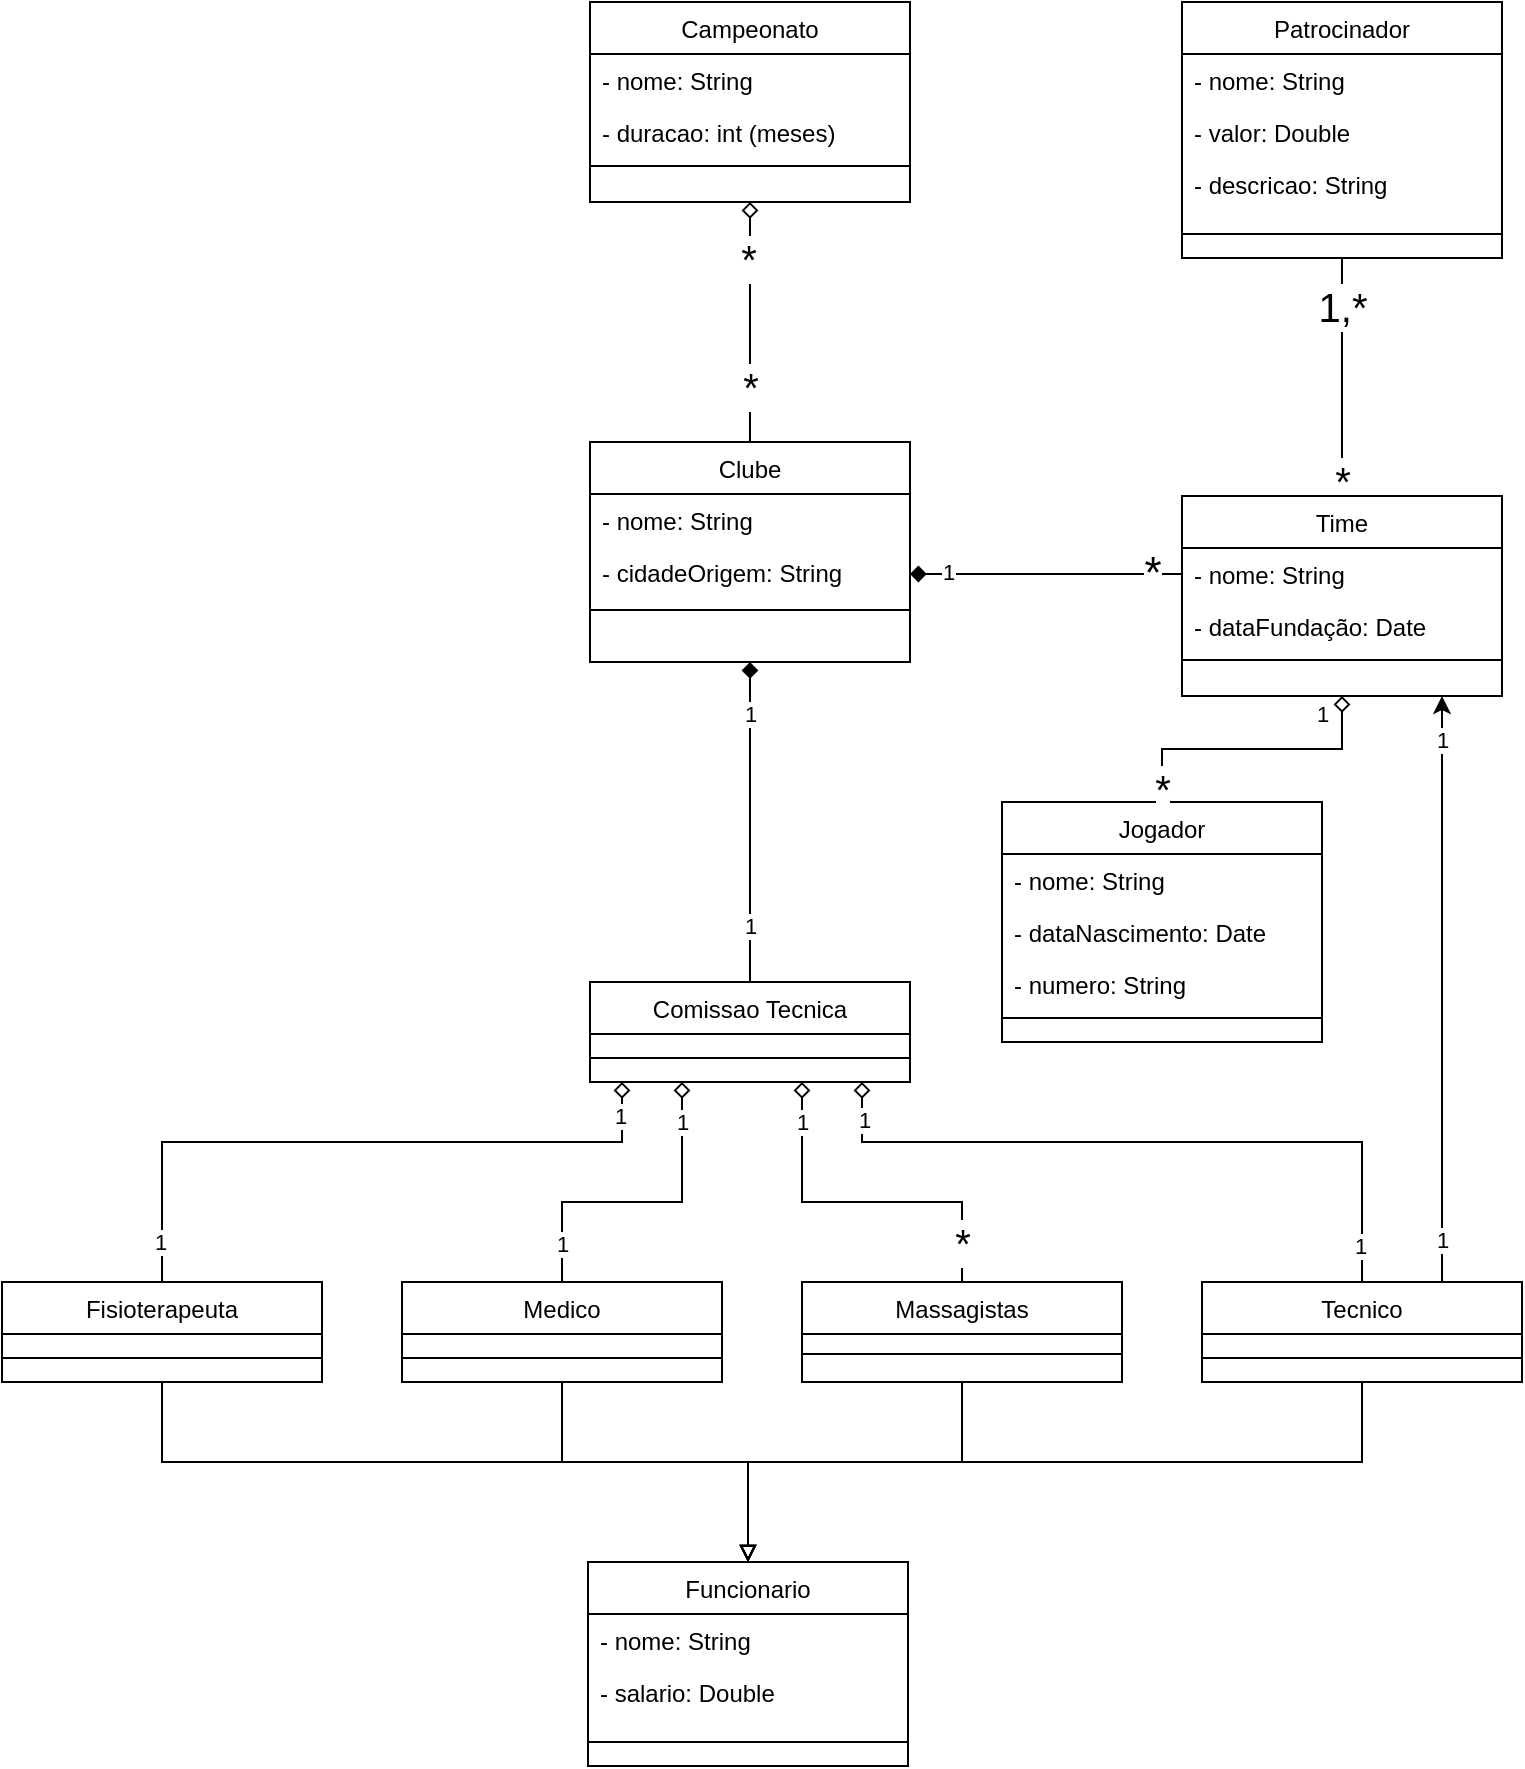 <mxfile version="24.8.3">
  <diagram id="C5RBs43oDa-KdzZeNtuy" name="Page-1">
    <mxGraphModel grid="1" page="1" gridSize="10" guides="1" tooltips="1" connect="1" arrows="1" fold="1" pageScale="1" pageWidth="827" pageHeight="1169" math="0" shadow="0">
      <root>
        <mxCell id="WIyWlLk6GJQsqaUBKTNV-0" />
        <mxCell id="WIyWlLk6GJQsqaUBKTNV-1" parent="WIyWlLk6GJQsqaUBKTNV-0" />
        <mxCell id="U4KIVZ22IWURbpBJgQ4Z-0" value="Campeonato" style="swimlane;fontStyle=0;align=center;verticalAlign=top;childLayout=stackLayout;horizontal=1;startSize=26;horizontalStack=0;resizeParent=1;resizeLast=0;collapsible=1;marginBottom=0;rounded=0;shadow=0;strokeWidth=1;" vertex="1" parent="WIyWlLk6GJQsqaUBKTNV-1">
          <mxGeometry x="334" y="240" width="160" height="100" as="geometry">
            <mxRectangle x="230" y="140" width="160" height="26" as="alternateBounds" />
          </mxGeometry>
        </mxCell>
        <mxCell id="U4KIVZ22IWURbpBJgQ4Z-1" value="- nome: String" style="text;align=left;verticalAlign=top;spacingLeft=4;spacingRight=4;overflow=hidden;rotatable=0;points=[[0,0.5],[1,0.5]];portConstraint=eastwest;" vertex="1" parent="U4KIVZ22IWURbpBJgQ4Z-0">
          <mxGeometry y="26" width="160" height="26" as="geometry" />
        </mxCell>
        <mxCell id="U4KIVZ22IWURbpBJgQ4Z-13" value="- duracao: int (meses)" style="text;align=left;verticalAlign=top;spacingLeft=4;spacingRight=4;overflow=hidden;rotatable=0;points=[[0,0.5],[1,0.5]];portConstraint=eastwest;" vertex="1" parent="U4KIVZ22IWURbpBJgQ4Z-0">
          <mxGeometry y="52" width="160" height="26" as="geometry" />
        </mxCell>
        <mxCell id="U4KIVZ22IWURbpBJgQ4Z-4" value="" style="line;html=1;strokeWidth=1;align=left;verticalAlign=middle;spacingTop=-1;spacingLeft=3;spacingRight=3;rotatable=0;labelPosition=right;points=[];portConstraint=eastwest;" vertex="1" parent="U4KIVZ22IWURbpBJgQ4Z-0">
          <mxGeometry y="78" width="160" height="8" as="geometry" />
        </mxCell>
        <mxCell id="U4KIVZ22IWURbpBJgQ4Z-14" value="Clube" style="swimlane;fontStyle=0;align=center;verticalAlign=top;childLayout=stackLayout;horizontal=1;startSize=26;horizontalStack=0;resizeParent=1;resizeLast=0;collapsible=1;marginBottom=0;rounded=0;shadow=0;strokeWidth=1;" vertex="1" parent="WIyWlLk6GJQsqaUBKTNV-1">
          <mxGeometry x="334" y="460" width="160" height="110" as="geometry">
            <mxRectangle x="230" y="140" width="160" height="26" as="alternateBounds" />
          </mxGeometry>
        </mxCell>
        <mxCell id="U4KIVZ22IWURbpBJgQ4Z-15" value="- nome: String" style="text;align=left;verticalAlign=top;spacingLeft=4;spacingRight=4;overflow=hidden;rotatable=0;points=[[0,0.5],[1,0.5]];portConstraint=eastwest;" vertex="1" parent="U4KIVZ22IWURbpBJgQ4Z-14">
          <mxGeometry y="26" width="160" height="26" as="geometry" />
        </mxCell>
        <mxCell id="U4KIVZ22IWURbpBJgQ4Z-16" value="- cidadeOrigem: String" style="text;align=left;verticalAlign=top;spacingLeft=4;spacingRight=4;overflow=hidden;rotatable=0;points=[[0,0.5],[1,0.5]];portConstraint=eastwest;" vertex="1" parent="U4KIVZ22IWURbpBJgQ4Z-14">
          <mxGeometry y="52" width="160" height="28" as="geometry" />
        </mxCell>
        <mxCell id="U4KIVZ22IWURbpBJgQ4Z-17" value="" style="line;html=1;strokeWidth=1;align=left;verticalAlign=middle;spacingTop=-1;spacingLeft=3;spacingRight=3;rotatable=0;labelPosition=right;points=[];portConstraint=eastwest;" vertex="1" parent="U4KIVZ22IWURbpBJgQ4Z-14">
          <mxGeometry y="80" width="160" height="8" as="geometry" />
        </mxCell>
        <mxCell id="U4KIVZ22IWURbpBJgQ4Z-18" value="Jogador" style="swimlane;fontStyle=0;align=center;verticalAlign=top;childLayout=stackLayout;horizontal=1;startSize=26;horizontalStack=0;resizeParent=1;resizeLast=0;collapsible=1;marginBottom=0;rounded=0;shadow=0;strokeWidth=1;" vertex="1" parent="WIyWlLk6GJQsqaUBKTNV-1">
          <mxGeometry x="540" y="640" width="160" height="120" as="geometry">
            <mxRectangle x="230" y="140" width="160" height="26" as="alternateBounds" />
          </mxGeometry>
        </mxCell>
        <mxCell id="U4KIVZ22IWURbpBJgQ4Z-19" value="- nome: String" style="text;align=left;verticalAlign=top;spacingLeft=4;spacingRight=4;overflow=hidden;rotatable=0;points=[[0,0.5],[1,0.5]];portConstraint=eastwest;" vertex="1" parent="U4KIVZ22IWURbpBJgQ4Z-18">
          <mxGeometry y="26" width="160" height="26" as="geometry" />
        </mxCell>
        <mxCell id="U4KIVZ22IWURbpBJgQ4Z-20" value="- dataNascimento: Date&#xa;" style="text;align=left;verticalAlign=top;spacingLeft=4;spacingRight=4;overflow=hidden;rotatable=0;points=[[0,0.5],[1,0.5]];portConstraint=eastwest;" vertex="1" parent="U4KIVZ22IWURbpBJgQ4Z-18">
          <mxGeometry y="52" width="160" height="26" as="geometry" />
        </mxCell>
        <mxCell id="U4KIVZ22IWURbpBJgQ4Z-38" value="- numero: String" style="text;align=left;verticalAlign=top;spacingLeft=4;spacingRight=4;overflow=hidden;rotatable=0;points=[[0,0.5],[1,0.5]];portConstraint=eastwest;" vertex="1" parent="U4KIVZ22IWURbpBJgQ4Z-18">
          <mxGeometry y="78" width="160" height="26" as="geometry" />
        </mxCell>
        <mxCell id="U4KIVZ22IWURbpBJgQ4Z-21" value="" style="line;html=1;strokeWidth=1;align=left;verticalAlign=middle;spacingTop=-1;spacingLeft=3;spacingRight=3;rotatable=0;labelPosition=right;points=[];portConstraint=eastwest;" vertex="1" parent="U4KIVZ22IWURbpBJgQ4Z-18">
          <mxGeometry y="104" width="160" height="8" as="geometry" />
        </mxCell>
        <mxCell id="U4KIVZ22IWURbpBJgQ4Z-70" style="edgeStyle=orthogonalEdgeStyle;rounded=0;orthogonalLoop=1;jettySize=auto;html=1;exitX=0.5;exitY=0;exitDx=0;exitDy=0;entryX=0.5;entryY=1;entryDx=0;entryDy=0;endArrow=diamond;endFill=1;" edge="1" parent="WIyWlLk6GJQsqaUBKTNV-1" source="U4KIVZ22IWURbpBJgQ4Z-30" target="U4KIVZ22IWURbpBJgQ4Z-14">
          <mxGeometry relative="1" as="geometry" />
        </mxCell>
        <mxCell id="JI03TUcPv3Hl76Hg-5iE-17" value="1" style="edgeLabel;html=1;align=center;verticalAlign=middle;resizable=0;points=[];" connectable="0" vertex="1" parent="U4KIVZ22IWURbpBJgQ4Z-70">
          <mxGeometry x="0.68" relative="1" as="geometry">
            <mxPoint as="offset" />
          </mxGeometry>
        </mxCell>
        <mxCell id="JI03TUcPv3Hl76Hg-5iE-18" value="1" style="edgeLabel;html=1;align=center;verticalAlign=middle;resizable=0;points=[];" connectable="0" vertex="1" parent="U4KIVZ22IWURbpBJgQ4Z-70">
          <mxGeometry x="-0.653" relative="1" as="geometry">
            <mxPoint as="offset" />
          </mxGeometry>
        </mxCell>
        <mxCell id="U4KIVZ22IWURbpBJgQ4Z-30" value="Comissao Tecnica&#xa;" style="swimlane;fontStyle=0;align=center;verticalAlign=top;childLayout=stackLayout;horizontal=1;startSize=26;horizontalStack=0;resizeParent=1;resizeLast=0;collapsible=1;marginBottom=0;rounded=0;shadow=0;strokeWidth=1;" vertex="1" parent="WIyWlLk6GJQsqaUBKTNV-1">
          <mxGeometry x="334" y="730" width="160" height="50" as="geometry">
            <mxRectangle x="230" y="140" width="160" height="26" as="alternateBounds" />
          </mxGeometry>
        </mxCell>
        <mxCell id="U4KIVZ22IWURbpBJgQ4Z-33" value="" style="line;html=1;strokeWidth=1;align=left;verticalAlign=middle;spacingTop=-1;spacingLeft=3;spacingRight=3;rotatable=0;labelPosition=right;points=[];portConstraint=eastwest;" vertex="1" parent="U4KIVZ22IWURbpBJgQ4Z-30">
          <mxGeometry y="26" width="160" height="24" as="geometry" />
        </mxCell>
        <mxCell id="U4KIVZ22IWURbpBJgQ4Z-56" style="edgeStyle=orthogonalEdgeStyle;rounded=0;orthogonalLoop=1;jettySize=auto;html=1;endArrow=block;endFill=0;exitX=0.5;exitY=1;exitDx=0;exitDy=0;entryX=0.5;entryY=0;entryDx=0;entryDy=0;" edge="1" parent="WIyWlLk6GJQsqaUBKTNV-1" source="U4KIVZ22IWURbpBJgQ4Z-34" target="U4KIVZ22IWURbpBJgQ4Z-45">
          <mxGeometry relative="1" as="geometry">
            <Array as="points">
              <mxPoint x="520" y="970" />
              <mxPoint x="413" y="970" />
            </Array>
          </mxGeometry>
        </mxCell>
        <mxCell id="U4KIVZ22IWURbpBJgQ4Z-63" style="edgeStyle=orthogonalEdgeStyle;rounded=0;orthogonalLoop=1;jettySize=auto;html=1;exitX=0.5;exitY=0;exitDx=0;exitDy=0;endArrow=diamond;endFill=0;" edge="1" parent="WIyWlLk6GJQsqaUBKTNV-1" source="U4KIVZ22IWURbpBJgQ4Z-34">
          <mxGeometry relative="1" as="geometry">
            <Array as="points">
              <mxPoint x="520" y="840" />
              <mxPoint x="440" y="840" />
            </Array>
            <mxPoint x="440" y="780" as="targetPoint" />
          </mxGeometry>
        </mxCell>
        <mxCell id="JI03TUcPv3Hl76Hg-5iE-14" value="1" style="edgeLabel;html=1;align=center;verticalAlign=middle;resizable=0;points=[];" connectable="0" vertex="1" parent="U4KIVZ22IWURbpBJgQ4Z-63">
          <mxGeometry x="0.778" relative="1" as="geometry">
            <mxPoint as="offset" />
          </mxGeometry>
        </mxCell>
        <mxCell id="JI03TUcPv3Hl76Hg-5iE-15" value="*" style="edgeLabel;html=1;align=center;verticalAlign=middle;resizable=0;points=[];fontSize=20;" connectable="0" vertex="1" parent="U4KIVZ22IWURbpBJgQ4Z-63">
          <mxGeometry x="-0.777" relative="1" as="geometry">
            <mxPoint as="offset" />
          </mxGeometry>
        </mxCell>
        <mxCell id="U4KIVZ22IWURbpBJgQ4Z-34" value="Massagistas" style="swimlane;fontStyle=0;align=center;verticalAlign=top;childLayout=stackLayout;horizontal=1;startSize=26;horizontalStack=0;resizeParent=1;resizeLast=0;collapsible=1;marginBottom=0;rounded=0;shadow=0;strokeWidth=1;" vertex="1" parent="WIyWlLk6GJQsqaUBKTNV-1">
          <mxGeometry x="440" y="880" width="160" height="50" as="geometry">
            <mxRectangle x="230" y="140" width="160" height="26" as="alternateBounds" />
          </mxGeometry>
        </mxCell>
        <mxCell id="U4KIVZ22IWURbpBJgQ4Z-37" value="" style="line;html=1;strokeWidth=1;align=left;verticalAlign=middle;spacingTop=-1;spacingLeft=3;spacingRight=3;rotatable=0;labelPosition=right;points=[];portConstraint=eastwest;" vertex="1" parent="U4KIVZ22IWURbpBJgQ4Z-34">
          <mxGeometry y="26" width="160" height="20" as="geometry" />
        </mxCell>
        <mxCell id="U4KIVZ22IWURbpBJgQ4Z-57" style="edgeStyle=orthogonalEdgeStyle;rounded=0;orthogonalLoop=1;jettySize=auto;html=1;exitX=0.5;exitY=1;exitDx=0;exitDy=0;entryX=0.5;entryY=0;entryDx=0;entryDy=0;endArrow=block;endFill=0;" edge="1" parent="WIyWlLk6GJQsqaUBKTNV-1" source="U4KIVZ22IWURbpBJgQ4Z-39" target="U4KIVZ22IWURbpBJgQ4Z-45">
          <mxGeometry relative="1" as="geometry">
            <Array as="points">
              <mxPoint x="350" y="970" />
              <mxPoint x="450" y="970" />
            </Array>
          </mxGeometry>
        </mxCell>
        <mxCell id="U4KIVZ22IWURbpBJgQ4Z-62" style="edgeStyle=orthogonalEdgeStyle;rounded=0;orthogonalLoop=1;jettySize=auto;html=1;exitX=0.5;exitY=0;exitDx=0;exitDy=0;endArrow=diamond;endFill=0;" edge="1" parent="WIyWlLk6GJQsqaUBKTNV-1" source="U4KIVZ22IWURbpBJgQ4Z-39" target="U4KIVZ22IWURbpBJgQ4Z-30">
          <mxGeometry relative="1" as="geometry">
            <Array as="points">
              <mxPoint x="320" y="840" />
              <mxPoint x="380" y="840" />
            </Array>
          </mxGeometry>
        </mxCell>
        <mxCell id="JI03TUcPv3Hl76Hg-5iE-12" value="1" style="edgeLabel;html=1;align=center;verticalAlign=middle;resizable=0;points=[];" connectable="0" vertex="1" parent="U4KIVZ22IWURbpBJgQ4Z-62">
          <mxGeometry x="0.756" relative="1" as="geometry">
            <mxPoint as="offset" />
          </mxGeometry>
        </mxCell>
        <mxCell id="JI03TUcPv3Hl76Hg-5iE-13" value="1" style="edgeLabel;html=1;align=center;verticalAlign=middle;resizable=0;points=[];" connectable="0" vertex="1" parent="U4KIVZ22IWURbpBJgQ4Z-62">
          <mxGeometry x="-0.761" relative="1" as="geometry">
            <mxPoint as="offset" />
          </mxGeometry>
        </mxCell>
        <mxCell id="U4KIVZ22IWURbpBJgQ4Z-39" value="Medico" style="swimlane;fontStyle=0;align=center;verticalAlign=top;childLayout=stackLayout;horizontal=1;startSize=26;horizontalStack=0;resizeParent=1;resizeLast=0;collapsible=1;marginBottom=0;rounded=0;shadow=0;strokeWidth=1;" vertex="1" parent="WIyWlLk6GJQsqaUBKTNV-1">
          <mxGeometry x="240" y="880" width="160" height="50" as="geometry">
            <mxRectangle x="230" y="140" width="160" height="26" as="alternateBounds" />
          </mxGeometry>
        </mxCell>
        <mxCell id="U4KIVZ22IWURbpBJgQ4Z-40" value="" style="line;html=1;strokeWidth=1;align=left;verticalAlign=middle;spacingTop=-1;spacingLeft=3;spacingRight=3;rotatable=0;labelPosition=right;points=[];portConstraint=eastwest;" vertex="1" parent="U4KIVZ22IWURbpBJgQ4Z-39">
          <mxGeometry y="26" width="160" height="24" as="geometry" />
        </mxCell>
        <mxCell id="U4KIVZ22IWURbpBJgQ4Z-58" style="edgeStyle=orthogonalEdgeStyle;rounded=0;orthogonalLoop=1;jettySize=auto;html=1;exitX=0.5;exitY=1;exitDx=0;exitDy=0;endArrow=block;endFill=0;" edge="1" parent="WIyWlLk6GJQsqaUBKTNV-1" source="U4KIVZ22IWURbpBJgQ4Z-41" target="U4KIVZ22IWURbpBJgQ4Z-45">
          <mxGeometry relative="1" as="geometry">
            <Array as="points">
              <mxPoint x="120" y="970" />
              <mxPoint x="413" y="970" />
            </Array>
          </mxGeometry>
        </mxCell>
        <mxCell id="U4KIVZ22IWURbpBJgQ4Z-60" style="edgeStyle=orthogonalEdgeStyle;rounded=0;orthogonalLoop=1;jettySize=auto;html=1;exitX=0.5;exitY=0;exitDx=0;exitDy=0;endArrow=diamond;endFill=0;" edge="1" parent="WIyWlLk6GJQsqaUBKTNV-1" source="U4KIVZ22IWURbpBJgQ4Z-41" target="U4KIVZ22IWURbpBJgQ4Z-30">
          <mxGeometry relative="1" as="geometry">
            <Array as="points">
              <mxPoint x="120" y="810" />
              <mxPoint x="350" y="810" />
            </Array>
          </mxGeometry>
        </mxCell>
        <mxCell id="JI03TUcPv3Hl76Hg-5iE-10" value="1" style="edgeLabel;html=1;align=center;verticalAlign=middle;resizable=0;points=[];" connectable="0" vertex="1" parent="U4KIVZ22IWURbpBJgQ4Z-60">
          <mxGeometry x="-0.878" y="1" relative="1" as="geometry">
            <mxPoint as="offset" />
          </mxGeometry>
        </mxCell>
        <mxCell id="JI03TUcPv3Hl76Hg-5iE-11" value="1" style="edgeLabel;html=1;align=center;verticalAlign=middle;resizable=0;points=[];" connectable="0" vertex="1" parent="U4KIVZ22IWURbpBJgQ4Z-60">
          <mxGeometry x="0.899" y="1" relative="1" as="geometry">
            <mxPoint as="offset" />
          </mxGeometry>
        </mxCell>
        <mxCell id="U4KIVZ22IWURbpBJgQ4Z-41" value="Fisioterapeuta" style="swimlane;fontStyle=0;align=center;verticalAlign=top;childLayout=stackLayout;horizontal=1;startSize=26;horizontalStack=0;resizeParent=1;resizeLast=0;collapsible=1;marginBottom=0;rounded=0;shadow=0;strokeWidth=1;" vertex="1" parent="WIyWlLk6GJQsqaUBKTNV-1">
          <mxGeometry x="40" y="880" width="160" height="50" as="geometry">
            <mxRectangle x="230" y="140" width="160" height="26" as="alternateBounds" />
          </mxGeometry>
        </mxCell>
        <mxCell id="U4KIVZ22IWURbpBJgQ4Z-42" value="" style="line;html=1;strokeWidth=1;align=left;verticalAlign=middle;spacingTop=-1;spacingLeft=3;spacingRight=3;rotatable=0;labelPosition=right;points=[];portConstraint=eastwest;" vertex="1" parent="U4KIVZ22IWURbpBJgQ4Z-41">
          <mxGeometry y="26" width="160" height="24" as="geometry" />
        </mxCell>
        <mxCell id="U4KIVZ22IWURbpBJgQ4Z-59" style="edgeStyle=orthogonalEdgeStyle;rounded=0;orthogonalLoop=1;jettySize=auto;html=1;exitX=0.5;exitY=1;exitDx=0;exitDy=0;entryX=0.5;entryY=0;entryDx=0;entryDy=0;endArrow=block;endFill=0;" edge="1" parent="WIyWlLk6GJQsqaUBKTNV-1" source="U4KIVZ22IWURbpBJgQ4Z-43" target="U4KIVZ22IWURbpBJgQ4Z-45">
          <mxGeometry relative="1" as="geometry">
            <Array as="points">
              <mxPoint x="720" y="970" />
              <mxPoint x="413" y="970" />
            </Array>
          </mxGeometry>
        </mxCell>
        <mxCell id="U4KIVZ22IWURbpBJgQ4Z-66" style="edgeStyle=orthogonalEdgeStyle;rounded=0;orthogonalLoop=1;jettySize=auto;html=1;endArrow=diamond;endFill=0;" edge="1" parent="WIyWlLk6GJQsqaUBKTNV-1" source="U4KIVZ22IWURbpBJgQ4Z-43" target="U4KIVZ22IWURbpBJgQ4Z-30">
          <mxGeometry relative="1" as="geometry">
            <Array as="points">
              <mxPoint x="720" y="810" />
              <mxPoint x="470" y="810" />
            </Array>
            <mxPoint x="470" y="780" as="targetPoint" />
            <mxPoint x="720" y="890" as="sourcePoint" />
          </mxGeometry>
        </mxCell>
        <mxCell id="JI03TUcPv3Hl76Hg-5iE-16" value="1" style="edgeLabel;html=1;align=center;verticalAlign=middle;resizable=0;points=[];" connectable="0" vertex="1" parent="U4KIVZ22IWURbpBJgQ4Z-66">
          <mxGeometry x="0.891" y="-1" relative="1" as="geometry">
            <mxPoint as="offset" />
          </mxGeometry>
        </mxCell>
        <mxCell id="WwDc5xXqKMEF6xpgumhg-9" value="1" style="edgeLabel;html=1;align=center;verticalAlign=middle;resizable=0;points=[];" vertex="1" connectable="0" parent="U4KIVZ22IWURbpBJgQ4Z-66">
          <mxGeometry x="-0.928" y="1" relative="1" as="geometry">
            <mxPoint y="-6" as="offset" />
          </mxGeometry>
        </mxCell>
        <mxCell id="l9Ib3dLssJaZKPHK1u_y-6" style="edgeStyle=orthogonalEdgeStyle;rounded=0;orthogonalLoop=1;jettySize=auto;html=1;exitX=0.75;exitY=0;exitDx=0;exitDy=0;" edge="1" parent="WIyWlLk6GJQsqaUBKTNV-1" source="U4KIVZ22IWURbpBJgQ4Z-43" target="l9Ib3dLssJaZKPHK1u_y-0">
          <mxGeometry relative="1" as="geometry">
            <Array as="points">
              <mxPoint x="760" y="700" />
              <mxPoint x="760" y="700" />
            </Array>
          </mxGeometry>
        </mxCell>
        <mxCell id="P9FQy-bEjrhzQvRCXaEl-2" value="1" style="edgeLabel;html=1;align=center;verticalAlign=middle;resizable=0;points=[];" connectable="0" vertex="1" parent="l9Ib3dLssJaZKPHK1u_y-6">
          <mxGeometry x="0.852" relative="1" as="geometry">
            <mxPoint as="offset" />
          </mxGeometry>
        </mxCell>
        <mxCell id="P9FQy-bEjrhzQvRCXaEl-3" value="1" style="edgeLabel;html=1;align=center;verticalAlign=middle;resizable=0;points=[];" connectable="0" vertex="1" parent="l9Ib3dLssJaZKPHK1u_y-6">
          <mxGeometry x="-0.857" relative="1" as="geometry">
            <mxPoint as="offset" />
          </mxGeometry>
        </mxCell>
        <mxCell id="U4KIVZ22IWURbpBJgQ4Z-43" value="Tecnico" style="swimlane;fontStyle=0;align=center;verticalAlign=top;childLayout=stackLayout;horizontal=1;startSize=26;horizontalStack=0;resizeParent=1;resizeLast=0;collapsible=1;marginBottom=0;rounded=0;shadow=0;strokeWidth=1;" vertex="1" parent="WIyWlLk6GJQsqaUBKTNV-1">
          <mxGeometry x="640" y="880" width="160" height="50" as="geometry">
            <mxRectangle x="230" y="140" width="160" height="26" as="alternateBounds" />
          </mxGeometry>
        </mxCell>
        <mxCell id="U4KIVZ22IWURbpBJgQ4Z-44" value="" style="line;html=1;strokeWidth=1;align=left;verticalAlign=middle;spacingTop=-1;spacingLeft=3;spacingRight=3;rotatable=0;labelPosition=right;points=[];portConstraint=eastwest;" vertex="1" parent="U4KIVZ22IWURbpBJgQ4Z-43">
          <mxGeometry y="26" width="160" height="24" as="geometry" />
        </mxCell>
        <mxCell id="U4KIVZ22IWURbpBJgQ4Z-45" value="Funcionario" style="swimlane;fontStyle=0;align=center;verticalAlign=top;childLayout=stackLayout;horizontal=1;startSize=26;horizontalStack=0;resizeParent=1;resizeLast=0;collapsible=1;marginBottom=0;rounded=0;shadow=0;strokeWidth=1;" vertex="1" parent="WIyWlLk6GJQsqaUBKTNV-1">
          <mxGeometry x="333" y="1020" width="160" height="102" as="geometry">
            <mxRectangle x="230" y="140" width="160" height="26" as="alternateBounds" />
          </mxGeometry>
        </mxCell>
        <mxCell id="U4KIVZ22IWURbpBJgQ4Z-48" value="- nome: String" style="text;align=left;verticalAlign=top;spacingLeft=4;spacingRight=4;overflow=hidden;rotatable=0;points=[[0,0.5],[1,0.5]];portConstraint=eastwest;" vertex="1" parent="U4KIVZ22IWURbpBJgQ4Z-45">
          <mxGeometry y="26" width="160" height="26" as="geometry" />
        </mxCell>
        <mxCell id="U4KIVZ22IWURbpBJgQ4Z-47" value="- salario: Double" style="text;align=left;verticalAlign=top;spacingLeft=4;spacingRight=4;overflow=hidden;rotatable=0;points=[[0,0.5],[1,0.5]];portConstraint=eastwest;" vertex="1" parent="U4KIVZ22IWURbpBJgQ4Z-45">
          <mxGeometry y="52" width="160" height="26" as="geometry" />
        </mxCell>
        <mxCell id="U4KIVZ22IWURbpBJgQ4Z-46" value="" style="line;html=1;strokeWidth=1;align=left;verticalAlign=middle;spacingTop=-1;spacingLeft=3;spacingRight=3;rotatable=0;labelPosition=right;points=[];portConstraint=eastwest;" vertex="1" parent="U4KIVZ22IWURbpBJgQ4Z-45">
          <mxGeometry y="78" width="160" height="24" as="geometry" />
        </mxCell>
        <mxCell id="U4KIVZ22IWURbpBJgQ4Z-50" value="Patrocinador" style="swimlane;fontStyle=0;align=center;verticalAlign=top;childLayout=stackLayout;horizontal=1;startSize=26;horizontalStack=0;resizeParent=1;resizeLast=0;collapsible=1;marginBottom=0;rounded=0;shadow=0;strokeWidth=1;" vertex="1" parent="WIyWlLk6GJQsqaUBKTNV-1">
          <mxGeometry x="630" y="240" width="160" height="128" as="geometry">
            <mxRectangle x="230" y="140" width="160" height="26" as="alternateBounds" />
          </mxGeometry>
        </mxCell>
        <mxCell id="U4KIVZ22IWURbpBJgQ4Z-51" value="- nome: String" style="text;align=left;verticalAlign=top;spacingLeft=4;spacingRight=4;overflow=hidden;rotatable=0;points=[[0,0.5],[1,0.5]];portConstraint=eastwest;" vertex="1" parent="U4KIVZ22IWURbpBJgQ4Z-50">
          <mxGeometry y="26" width="160" height="26" as="geometry" />
        </mxCell>
        <mxCell id="U4KIVZ22IWURbpBJgQ4Z-54" value="- valor: Double" style="text;align=left;verticalAlign=top;spacingLeft=4;spacingRight=4;overflow=hidden;rotatable=0;points=[[0,0.5],[1,0.5]];portConstraint=eastwest;" vertex="1" parent="U4KIVZ22IWURbpBJgQ4Z-50">
          <mxGeometry y="52" width="160" height="26" as="geometry" />
        </mxCell>
        <mxCell id="U4KIVZ22IWURbpBJgQ4Z-52" value="- descricao: String" style="text;align=left;verticalAlign=top;spacingLeft=4;spacingRight=4;overflow=hidden;rotatable=0;points=[[0,0.5],[1,0.5]];portConstraint=eastwest;" vertex="1" parent="U4KIVZ22IWURbpBJgQ4Z-50">
          <mxGeometry y="78" width="160" height="26" as="geometry" />
        </mxCell>
        <mxCell id="U4KIVZ22IWURbpBJgQ4Z-53" value="" style="line;html=1;strokeWidth=1;align=left;verticalAlign=middle;spacingTop=-1;spacingLeft=3;spacingRight=3;rotatable=0;labelPosition=right;points=[];portConstraint=eastwest;" vertex="1" parent="U4KIVZ22IWURbpBJgQ4Z-50">
          <mxGeometry y="104" width="160" height="24" as="geometry" />
        </mxCell>
        <mxCell id="U4KIVZ22IWURbpBJgQ4Z-67" style="edgeStyle=orthogonalEdgeStyle;rounded=0;orthogonalLoop=1;jettySize=auto;html=1;exitX=0.5;exitY=0;exitDx=0;exitDy=0;entryX=0.5;entryY=1;entryDx=0;entryDy=0;endArrow=diamond;endFill=0;" edge="1" parent="WIyWlLk6GJQsqaUBKTNV-1" source="U4KIVZ22IWURbpBJgQ4Z-14" target="U4KIVZ22IWURbpBJgQ4Z-0">
          <mxGeometry relative="1" as="geometry" />
        </mxCell>
        <mxCell id="WwDc5xXqKMEF6xpgumhg-1" value="*" style="edgeLabel;html=1;align=center;verticalAlign=middle;resizable=0;points=[];fontSize=20;" vertex="1" connectable="0" parent="U4KIVZ22IWURbpBJgQ4Z-67">
          <mxGeometry x="0.67" y="1" relative="1" as="geometry">
            <mxPoint y="8" as="offset" />
          </mxGeometry>
        </mxCell>
        <mxCell id="WwDc5xXqKMEF6xpgumhg-4" value="*" style="edgeLabel;html=1;align=center;verticalAlign=middle;resizable=0;points=[];fontSize=20;" vertex="1" connectable="0" parent="U4KIVZ22IWURbpBJgQ4Z-67">
          <mxGeometry x="-0.739" relative="1" as="geometry">
            <mxPoint y="-13" as="offset" />
          </mxGeometry>
        </mxCell>
        <mxCell id="U4KIVZ22IWURbpBJgQ4Z-68" style="edgeStyle=orthogonalEdgeStyle;rounded=0;orthogonalLoop=1;jettySize=auto;html=1;endArrow=diamond;endFill=0;" edge="1" parent="WIyWlLk6GJQsqaUBKTNV-1" source="U4KIVZ22IWURbpBJgQ4Z-18" target="l9Ib3dLssJaZKPHK1u_y-0">
          <mxGeometry relative="1" as="geometry">
            <mxPoint x="350" y="670" as="targetPoint" />
          </mxGeometry>
        </mxCell>
        <mxCell id="WwDc5xXqKMEF6xpgumhg-7" value="*" style="edgeLabel;html=1;align=center;verticalAlign=middle;resizable=0;points=[];fontSize=20;" vertex="1" connectable="0" parent="U4KIVZ22IWURbpBJgQ4Z-68">
          <mxGeometry x="-0.831" relative="1" as="geometry">
            <mxPoint y="5" as="offset" />
          </mxGeometry>
        </mxCell>
        <mxCell id="WwDc5xXqKMEF6xpgumhg-8" value="1" style="edgeLabel;html=1;align=center;verticalAlign=middle;resizable=0;points=[];" vertex="1" connectable="0" parent="U4KIVZ22IWURbpBJgQ4Z-68">
          <mxGeometry x="0.874" y="2" relative="1" as="geometry">
            <mxPoint x="-8" as="offset" />
          </mxGeometry>
        </mxCell>
        <mxCell id="U4KIVZ22IWURbpBJgQ4Z-69" style="edgeStyle=orthogonalEdgeStyle;rounded=0;orthogonalLoop=1;jettySize=auto;html=1;exitX=0.5;exitY=1;exitDx=0;exitDy=0;endArrow=none;endFill=0;" edge="1" parent="WIyWlLk6GJQsqaUBKTNV-1" source="U4KIVZ22IWURbpBJgQ4Z-50" target="l9Ib3dLssJaZKPHK1u_y-0">
          <mxGeometry relative="1" as="geometry">
            <mxPoint x="510" y="494" as="targetPoint" />
            <Array as="points">
              <mxPoint x="710" y="430" />
              <mxPoint x="710" y="430" />
            </Array>
          </mxGeometry>
        </mxCell>
        <mxCell id="WwDc5xXqKMEF6xpgumhg-10" value="&lt;font style=&quot;font-size: 20px;&quot;&gt;1,*&lt;/font&gt;" style="edgeLabel;html=1;align=center;verticalAlign=middle;resizable=0;points=[];" vertex="1" connectable="0" parent="U4KIVZ22IWURbpBJgQ4Z-69">
          <mxGeometry x="-0.863" y="-1" relative="1" as="geometry">
            <mxPoint x="1" y="16" as="offset" />
          </mxGeometry>
        </mxCell>
        <mxCell id="JI03TUcPv3Hl76Hg-5iE-20" value="*" style="edgeLabel;html=1;align=center;verticalAlign=middle;resizable=0;points=[];fontSize=20;" connectable="0" vertex="1" parent="U4KIVZ22IWURbpBJgQ4Z-69">
          <mxGeometry x="0.853" relative="1" as="geometry">
            <mxPoint as="offset" />
          </mxGeometry>
        </mxCell>
        <mxCell id="l9Ib3dLssJaZKPHK1u_y-0" value="Time" style="swimlane;fontStyle=0;align=center;verticalAlign=top;childLayout=stackLayout;horizontal=1;startSize=26;horizontalStack=0;resizeParent=1;resizeLast=0;collapsible=1;marginBottom=0;rounded=0;shadow=0;strokeWidth=1;" vertex="1" parent="WIyWlLk6GJQsqaUBKTNV-1">
          <mxGeometry x="630" y="487" width="160" height="100" as="geometry">
            <mxRectangle x="230" y="140" width="160" height="26" as="alternateBounds" />
          </mxGeometry>
        </mxCell>
        <mxCell id="l9Ib3dLssJaZKPHK1u_y-1" value="- nome: String" style="text;align=left;verticalAlign=top;spacingLeft=4;spacingRight=4;overflow=hidden;rotatable=0;points=[[0,0.5],[1,0.5]];portConstraint=eastwest;" vertex="1" parent="l9Ib3dLssJaZKPHK1u_y-0">
          <mxGeometry y="26" width="160" height="26" as="geometry" />
        </mxCell>
        <mxCell id="U4KIVZ22IWURbpBJgQ4Z-28" value="- dataFundação: Date" style="text;align=left;verticalAlign=top;spacingLeft=4;spacingRight=4;overflow=hidden;rotatable=0;points=[[0,0.5],[1,0.5]];portConstraint=eastwest;" vertex="1" parent="l9Ib3dLssJaZKPHK1u_y-0">
          <mxGeometry y="52" width="160" height="26" as="geometry" />
        </mxCell>
        <mxCell id="l9Ib3dLssJaZKPHK1u_y-4" value="" style="line;html=1;strokeWidth=1;align=left;verticalAlign=middle;spacingTop=-1;spacingLeft=3;spacingRight=3;rotatable=0;labelPosition=right;points=[];portConstraint=eastwest;" vertex="1" parent="l9Ib3dLssJaZKPHK1u_y-0">
          <mxGeometry y="78" width="160" height="8" as="geometry" />
        </mxCell>
        <mxCell id="l9Ib3dLssJaZKPHK1u_y-5" style="edgeStyle=orthogonalEdgeStyle;rounded=0;orthogonalLoop=1;jettySize=auto;html=1;entryX=1;entryY=0.5;entryDx=0;entryDy=0;endArrow=diamond;endFill=1;" edge="1" parent="WIyWlLk6GJQsqaUBKTNV-1" source="l9Ib3dLssJaZKPHK1u_y-1" target="U4KIVZ22IWURbpBJgQ4Z-16">
          <mxGeometry relative="1" as="geometry" />
        </mxCell>
        <mxCell id="P9FQy-bEjrhzQvRCXaEl-0" value="*" style="edgeLabel;html=1;align=center;verticalAlign=middle;resizable=0;points=[];fontSize=22;" connectable="0" vertex="1" parent="l9Ib3dLssJaZKPHK1u_y-5">
          <mxGeometry x="-0.781" relative="1" as="geometry">
            <mxPoint as="offset" />
          </mxGeometry>
        </mxCell>
        <mxCell id="P9FQy-bEjrhzQvRCXaEl-1" value="1" style="edgeLabel;html=1;align=center;verticalAlign=middle;resizable=0;points=[];" connectable="0" vertex="1" parent="l9Ib3dLssJaZKPHK1u_y-5">
          <mxGeometry x="0.731" y="-1" relative="1" as="geometry">
            <mxPoint as="offset" />
          </mxGeometry>
        </mxCell>
      </root>
    </mxGraphModel>
  </diagram>
</mxfile>
